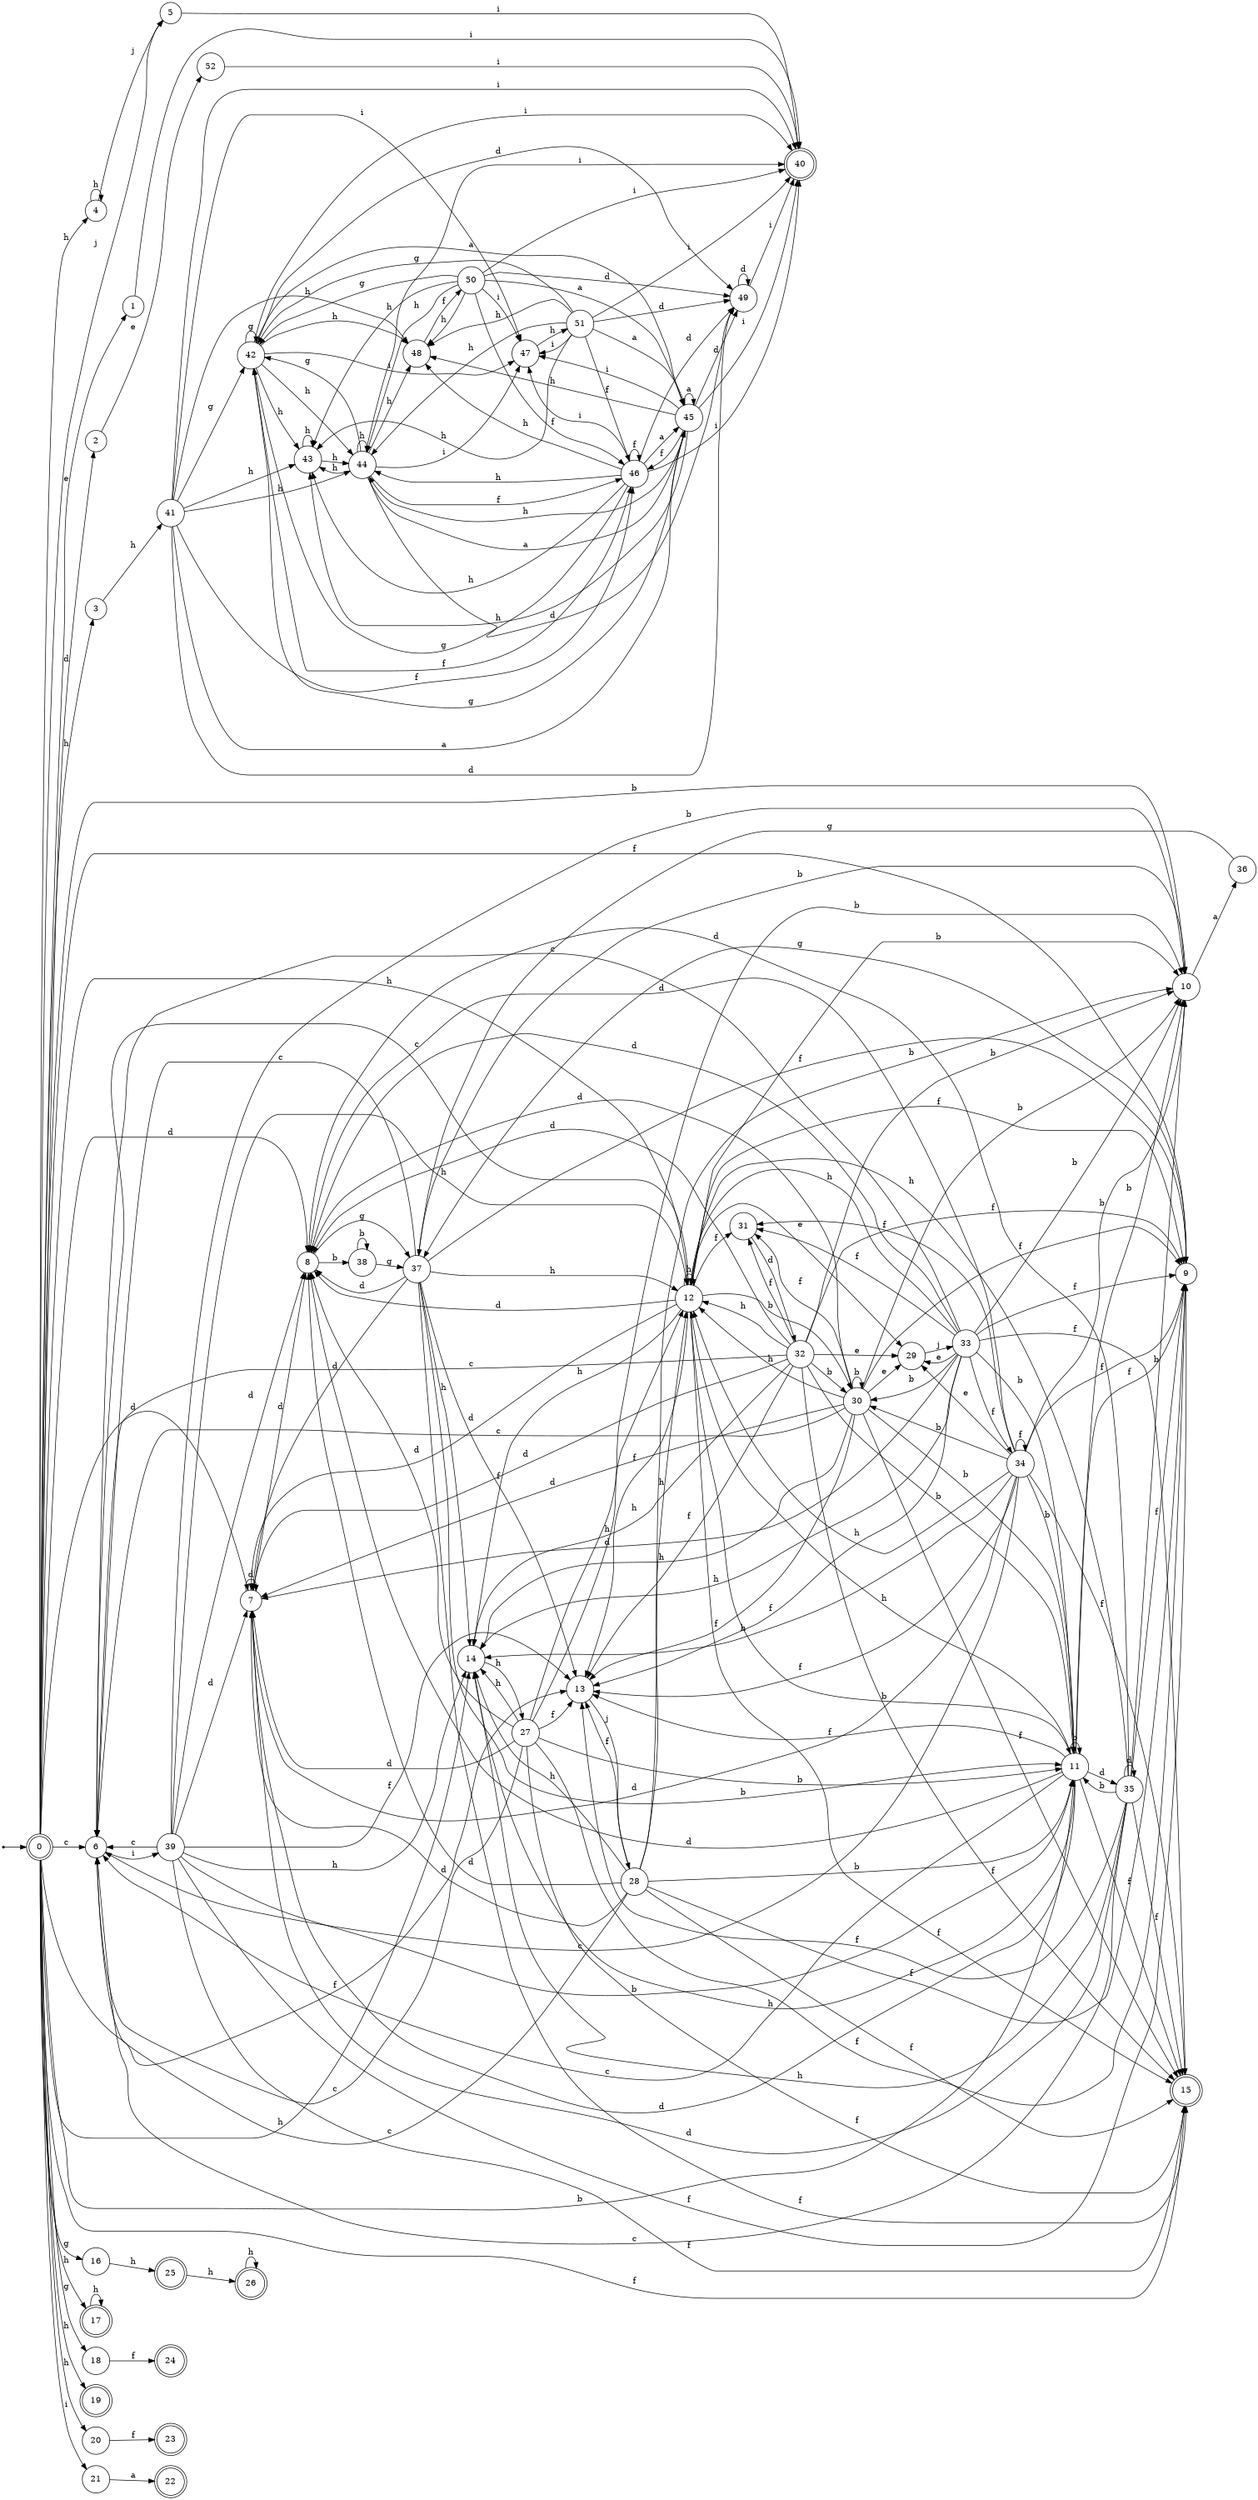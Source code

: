 digraph finite_state_machine {
rankdir=LR;
size="20,20";
node [shape = point]; "dummy0"
node [shape = doublecircle]; "0";"dummy0" -> "0";
node [shape = circle]; "1";
node [shape = circle]; "2";
node [shape = circle]; "3";
node [shape = circle]; "4";
node [shape = circle]; "5";
node [shape = circle]; "6";
node [shape = circle]; "7";
node [shape = circle]; "8";
node [shape = circle]; "9";
node [shape = circle]; "10";
node [shape = circle]; "11";
node [shape = circle]; "12";
node [shape = circle]; "13";
node [shape = circle]; "14";
node [shape = doublecircle]; "15";node [shape = circle]; "16";
node [shape = doublecircle]; "17";node [shape = circle]; "18";
node [shape = doublecircle]; "19";node [shape = circle]; "20";
node [shape = circle]; "21";
node [shape = doublecircle]; "22";node [shape = doublecircle]; "23";node [shape = doublecircle]; "24";node [shape = doublecircle]; "25";node [shape = doublecircle]; "26";node [shape = circle]; "27";
node [shape = circle]; "28";
node [shape = circle]; "29";
node [shape = circle]; "30";
node [shape = circle]; "31";
node [shape = circle]; "32";
node [shape = circle]; "33";
node [shape = circle]; "34";
node [shape = circle]; "35";
node [shape = circle]; "36";
node [shape = circle]; "37";
node [shape = circle]; "38";
node [shape = circle]; "39";
node [shape = doublecircle]; "40";node [shape = circle]; "41";
node [shape = circle]; "42";
node [shape = circle]; "43";
node [shape = circle]; "44";
node [shape = circle]; "45";
node [shape = circle]; "46";
node [shape = circle]; "47";
node [shape = circle]; "48";
node [shape = circle]; "49";
node [shape = circle]; "50";
node [shape = circle]; "51";
node [shape = circle]; "52";
"0" -> "1" [label = "e"];
 "0" -> "8" [label = "d"];
 "0" -> "2" [label = "d"];
 "0" -> "7" [label = "d"];
 "0" -> "17" [label = "h"];
 "0" -> "3" [label = "h"];
 "0" -> "4" [label = "h"];
 "0" -> "19" [label = "h"];
 "0" -> "20" [label = "h"];
 "0" -> "12" [label = "h"];
 "0" -> "14" [label = "h"];
 "0" -> "5" [label = "j"];
 "0" -> "6" [label = "c"];
 "0" -> "9" [label = "f"];
 "0" -> "13" [label = "f"];
 "0" -> "15" [label = "f"];
 "0" -> "10" [label = "b"];
 "0" -> "11" [label = "b"];
 "0" -> "16" [label = "g"];
 "0" -> "18" [label = "g"];
 "0" -> "21" [label = "i"];
 "21" -> "22" [label = "a"];
 "20" -> "23" [label = "f"];
 "18" -> "24" [label = "f"];
 "17" -> "17" [label = "h"];
 "16" -> "25" [label = "h"];
 "25" -> "26" [label = "h"];
 "26" -> "26" [label = "h"];
 "14" -> "27" [label = "h"];
 "27" -> "12" [label = "h"];
 "27" -> "14" [label = "h"];
 "27" -> "6" [label = "c"];
 "27" -> "8" [label = "d"];
 "27" -> "7" [label = "d"];
 "27" -> "9" [label = "f"];
 "27" -> "13" [label = "f"];
 "27" -> "15" [label = "f"];
 "27" -> "10" [label = "b"];
 "27" -> "11" [label = "b"];
 "13" -> "28" [label = "j"];
 "28" -> "9" [label = "f"];
 "28" -> "13" [label = "f"];
 "28" -> "15" [label = "f"];
 "28" -> "6" [label = "c"];
 "28" -> "8" [label = "d"];
 "28" -> "7" [label = "d"];
 "28" -> "10" [label = "b"];
 "28" -> "11" [label = "b"];
 "28" -> "12" [label = "h"];
 "28" -> "14" [label = "h"];
 "12" -> "12" [label = "h"];
 "12" -> "14" [label = "h"];
 "12" -> "29" [label = "e"];
 "12" -> "10" [label = "b"];
 "12" -> "11" [label = "b"];
 "12" -> "30" [label = "b"];
 "12" -> "9" [label = "f"];
 "12" -> "15" [label = "f"];
 "12" -> "13" [label = "f"];
 "12" -> "31" [label = "f"];
 "12" -> "6" [label = "c"];
 "12" -> "8" [label = "d"];
 "12" -> "7" [label = "d"];
 "31" -> "32" [label = "d"];
 "32" -> "9" [label = "f"];
 "32" -> "15" [label = "f"];
 "32" -> "13" [label = "f"];
 "32" -> "31" [label = "f"];
 "32" -> "29" [label = "e"];
 "32" -> "10" [label = "b"];
 "32" -> "11" [label = "b"];
 "32" -> "30" [label = "b"];
 "32" -> "12" [label = "h"];
 "32" -> "14" [label = "h"];
 "32" -> "6" [label = "c"];
 "32" -> "8" [label = "d"];
 "32" -> "7" [label = "d"];
 "30" -> "10" [label = "b"];
 "30" -> "11" [label = "b"];
 "30" -> "30" [label = "b"];
 "30" -> "29" [label = "e"];
 "30" -> "9" [label = "f"];
 "30" -> "15" [label = "f"];
 "30" -> "13" [label = "f"];
 "30" -> "31" [label = "f"];
 "30" -> "12" [label = "h"];
 "30" -> "14" [label = "h"];
 "30" -> "6" [label = "c"];
 "30" -> "8" [label = "d"];
 "30" -> "7" [label = "d"];
 "29" -> "33" [label = "j"];
 "33" -> "29" [label = "e"];
 "33" -> "34" [label = "f"];
 "33" -> "9" [label = "f"];
 "33" -> "31" [label = "f"];
 "33" -> "13" [label = "f"];
 "33" -> "15" [label = "f"];
 "33" -> "10" [label = "b"];
 "33" -> "11" [label = "b"];
 "33" -> "30" [label = "b"];
 "33" -> "12" [label = "h"];
 "33" -> "14" [label = "h"];
 "33" -> "6" [label = "c"];
 "33" -> "8" [label = "d"];
 "33" -> "7" [label = "d"];
 "34" -> "34" [label = "f"];
 "34" -> "9" [label = "f"];
 "34" -> "31" [label = "f"];
 "34" -> "13" [label = "f"];
 "34" -> "15" [label = "f"];
 "34" -> "29" [label = "e"];
 "34" -> "10" [label = "b"];
 "34" -> "11" [label = "b"];
 "34" -> "30" [label = "b"];
 "34" -> "12" [label = "h"];
 "34" -> "14" [label = "h"];
 "34" -> "6" [label = "c"];
 "34" -> "8" [label = "d"];
 "34" -> "7" [label = "d"];
 "11" -> "10" [label = "b"];
 "11" -> "11" [label = "b"];
 "11" -> "8" [label = "d"];
 "11" -> "35" [label = "d"];
 "11" -> "7" [label = "d"];
 "11" -> "6" [label = "c"];
 "11" -> "9" [label = "f"];
 "11" -> "13" [label = "f"];
 "11" -> "15" [label = "f"];
 "11" -> "12" [label = "h"];
 "11" -> "14" [label = "h"];
 "35" -> "8" [label = "d"];
 "35" -> "35" [label = "d"];
 "35" -> "7" [label = "d"];
 "35" -> "10" [label = "b"];
 "35" -> "11" [label = "b"];
 "35" -> "6" [label = "c"];
 "35" -> "9" [label = "f"];
 "35" -> "13" [label = "f"];
 "35" -> "15" [label = "f"];
 "35" -> "12" [label = "h"];
 "35" -> "14" [label = "h"];
 "10" -> "36" [label = "a"];
 "36" -> "37" [label = "g"];
 "37" -> "8" [label = "d"];
 "37" -> "7" [label = "d"];
 "37" -> "9" [label = "f"];
 "37" -> "13" [label = "f"];
 "37" -> "15" [label = "f"];
 "37" -> "10" [label = "b"];
 "37" -> "11" [label = "b"];
 "37" -> "6" [label = "c"];
 "37" -> "12" [label = "h"];
 "37" -> "14" [label = "h"];
 "9" -> "37" [label = "g"];
 "8" -> "38" [label = "b"];
 "8" -> "37" [label = "g"];
 "38" -> "38" [label = "b"];
 "38" -> "37" [label = "g"];
 "7" -> "8" [label = "d"];
 "7" -> "7" [label = "d"];
 "6" -> "39" [label = "i"];
 "39" -> "6" [label = "c"];
 "39" -> "8" [label = "d"];
 "39" -> "7" [label = "d"];
 "39" -> "9" [label = "f"];
 "39" -> "13" [label = "f"];
 "39" -> "15" [label = "f"];
 "39" -> "10" [label = "b"];
 "39" -> "11" [label = "b"];
 "39" -> "12" [label = "h"];
 "39" -> "14" [label = "h"];
 "5" -> "40" [label = "i"];
 "4" -> "4" [label = "h"];
 "4" -> "5" [label = "j"];
 "3" -> "41" [label = "h"];
 "41" -> "42" [label = "g"];
 "41" -> "48" [label = "h"];
 "41" -> "43" [label = "h"];
 "41" -> "44" [label = "h"];
 "41" -> "45" [label = "a"];
 "41" -> "46" [label = "f"];
 "41" -> "40" [label = "i"];
 "41" -> "47" [label = "i"];
 "41" -> "49" [label = "d"];
 "49" -> "49" [label = "d"];
 "49" -> "40" [label = "i"];
 "48" -> "50" [label = "f"];
 "50" -> "48" [label = "h"];
 "50" -> "43" [label = "h"];
 "50" -> "44" [label = "h"];
 "50" -> "42" [label = "g"];
 "50" -> "45" [label = "a"];
 "50" -> "46" [label = "f"];
 "50" -> "40" [label = "i"];
 "50" -> "47" [label = "i"];
 "50" -> "49" [label = "d"];
 "47" -> "51" [label = "h"];
 "51" -> "40" [label = "i"];
 "51" -> "47" [label = "i"];
 "51" -> "42" [label = "g"];
 "51" -> "48" [label = "h"];
 "51" -> "43" [label = "h"];
 "51" -> "44" [label = "h"];
 "51" -> "45" [label = "a"];
 "51" -> "46" [label = "f"];
 "51" -> "49" [label = "d"];
 "46" -> "46" [label = "f"];
 "46" -> "42" [label = "g"];
 "46" -> "48" [label = "h"];
 "46" -> "43" [label = "h"];
 "46" -> "44" [label = "h"];
 "46" -> "45" [label = "a"];
 "46" -> "40" [label = "i"];
 "46" -> "47" [label = "i"];
 "46" -> "49" [label = "d"];
 "45" -> "45" [label = "a"];
 "45" -> "42" [label = "g"];
 "45" -> "48" [label = "h"];
 "45" -> "43" [label = "h"];
 "45" -> "44" [label = "h"];
 "45" -> "46" [label = "f"];
 "45" -> "40" [label = "i"];
 "45" -> "47" [label = "i"];
 "45" -> "49" [label = "d"];
 "44" -> "48" [label = "h"];
 "44" -> "43" [label = "h"];
 "44" -> "44" [label = "h"];
 "44" -> "42" [label = "g"];
 "44" -> "45" [label = "a"];
 "44" -> "46" [label = "f"];
 "44" -> "40" [label = "i"];
 "44" -> "47" [label = "i"];
 "44" -> "49" [label = "d"];
 "43" -> "43" [label = "h"];
 "43" -> "44" [label = "h"];
 "42" -> "42" [label = "g"];
 "42" -> "48" [label = "h"];
 "42" -> "43" [label = "h"];
 "42" -> "44" [label = "h"];
 "42" -> "45" [label = "a"];
 "42" -> "46" [label = "f"];
 "42" -> "40" [label = "i"];
 "42" -> "47" [label = "i"];
 "42" -> "49" [label = "d"];
 "2" -> "52" [label = "e"];
 "52" -> "40" [label = "i"];
 "1" -> "40" [label = "i"];
 }
